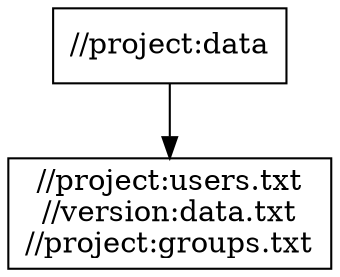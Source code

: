 digraph mygraph {
  node [shape=box];
  "//project:data"
  "//project:data" -> "//project:users.txt\n//version:data.txt\n//project:groups.txt"
  "//project:users.txt\n//version:data.txt\n//project:groups.txt"
}
